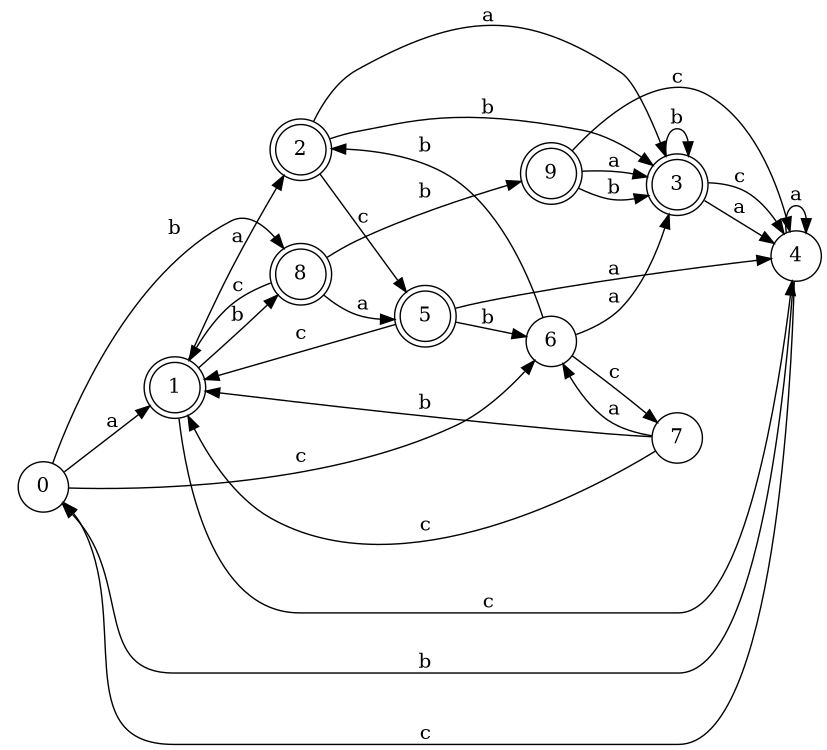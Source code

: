 digraph n8_1 {
__start0 [label="" shape="none"];

rankdir=LR;
size="8,5";

s0 [style="filled", color="black", fillcolor="white" shape="circle", label="0"];
s1 [style="rounded,filled", color="black", fillcolor="white" shape="doublecircle", label="1"];
s2 [style="rounded,filled", color="black", fillcolor="white" shape="doublecircle", label="2"];
s3 [style="rounded,filled", color="black", fillcolor="white" shape="doublecircle", label="3"];
s4 [style="filled", color="black", fillcolor="white" shape="circle", label="4"];
s5 [style="rounded,filled", color="black", fillcolor="white" shape="doublecircle", label="5"];
s6 [style="filled", color="black", fillcolor="white" shape="circle", label="6"];
s7 [style="filled", color="black", fillcolor="white" shape="circle", label="7"];
s8 [style="rounded,filled", color="black", fillcolor="white" shape="doublecircle", label="8"];
s9 [style="rounded,filled", color="black", fillcolor="white" shape="doublecircle", label="9"];
s0 -> s1 [label="a"];
s0 -> s8 [label="b"];
s0 -> s6 [label="c"];
s1 -> s2 [label="a"];
s1 -> s8 [label="b"];
s1 -> s4 [label="c"];
s2 -> s3 [label="a"];
s2 -> s3 [label="b"];
s2 -> s5 [label="c"];
s3 -> s4 [label="a"];
s3 -> s3 [label="b"];
s3 -> s4 [label="c"];
s4 -> s4 [label="a"];
s4 -> s0 [label="b"];
s4 -> s0 [label="c"];
s5 -> s4 [label="a"];
s5 -> s6 [label="b"];
s5 -> s1 [label="c"];
s6 -> s3 [label="a"];
s6 -> s2 [label="b"];
s6 -> s7 [label="c"];
s7 -> s6 [label="a"];
s7 -> s1 [label="b"];
s7 -> s1 [label="c"];
s8 -> s5 [label="a"];
s8 -> s9 [label="b"];
s8 -> s1 [label="c"];
s9 -> s3 [label="a"];
s9 -> s3 [label="b"];
s9 -> s4 [label="c"];

}